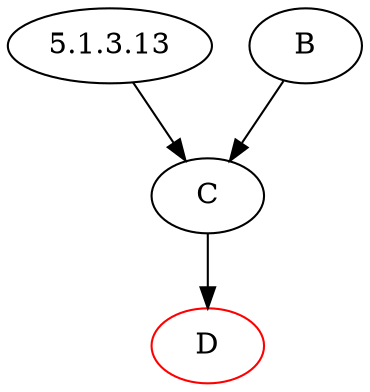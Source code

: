 digraph G {
    "5.1.3.13" [type=E]
    B [type=C]
    C [type=R]
    D [color=red, type=C]
    
    "5.1.3.13" -> C
    B -> C
    C -> D
}
